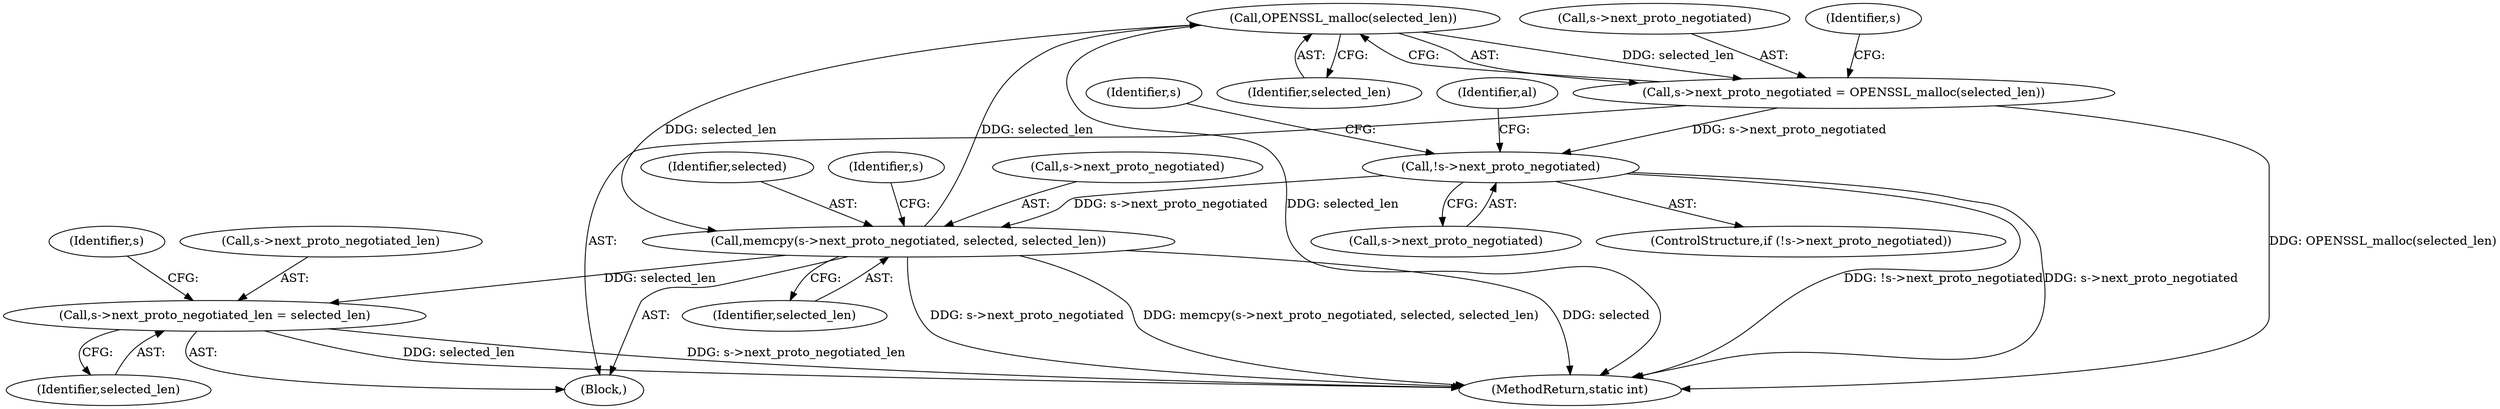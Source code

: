 digraph "0_openssl_fb0bc2b273bcc2d5401dd883fe869af4fc74bb21@API" {
"1000611" [label="(Call,OPENSSL_malloc(selected_len))"];
"1000625" [label="(Call,memcpy(s->next_proto_negotiated, selected, selected_len))"];
"1000614" [label="(Call,!s->next_proto_negotiated)"];
"1000607" [label="(Call,s->next_proto_negotiated = OPENSSL_malloc(selected_len))"];
"1000611" [label="(Call,OPENSSL_malloc(selected_len))"];
"1000631" [label="(Call,s->next_proto_negotiated_len = selected_len)"];
"1000627" [label="(Identifier,s)"];
"1000633" [label="(Identifier,s)"];
"1000612" [label="(Identifier,selected_len)"];
"1000614" [label="(Call,!s->next_proto_negotiated)"];
"1000632" [label="(Call,s->next_proto_negotiated_len)"];
"1000621" [label="(Identifier,al)"];
"1000554" [label="(Block,)"];
"1000635" [label="(Identifier,selected_len)"];
"1000615" [label="(Call,s->next_proto_negotiated)"];
"1000631" [label="(Call,s->next_proto_negotiated_len = selected_len)"];
"1000626" [label="(Call,s->next_proto_negotiated)"];
"1000613" [label="(ControlStructure,if (!s->next_proto_negotiated))"];
"1001032" [label="(MethodReturn,static int)"];
"1000608" [label="(Call,s->next_proto_negotiated)"];
"1000616" [label="(Identifier,s)"];
"1000607" [label="(Call,s->next_proto_negotiated = OPENSSL_malloc(selected_len))"];
"1000625" [label="(Call,memcpy(s->next_proto_negotiated, selected, selected_len))"];
"1000629" [label="(Identifier,selected)"];
"1000639" [label="(Identifier,s)"];
"1000611" [label="(Call,OPENSSL_malloc(selected_len))"];
"1000630" [label="(Identifier,selected_len)"];
"1000611" -> "1000607"  [label="AST: "];
"1000611" -> "1000612"  [label="CFG: "];
"1000612" -> "1000611"  [label="AST: "];
"1000607" -> "1000611"  [label="CFG: "];
"1000611" -> "1001032"  [label="DDG: selected_len"];
"1000611" -> "1000607"  [label="DDG: selected_len"];
"1000625" -> "1000611"  [label="DDG: selected_len"];
"1000611" -> "1000625"  [label="DDG: selected_len"];
"1000625" -> "1000554"  [label="AST: "];
"1000625" -> "1000630"  [label="CFG: "];
"1000626" -> "1000625"  [label="AST: "];
"1000629" -> "1000625"  [label="AST: "];
"1000630" -> "1000625"  [label="AST: "];
"1000633" -> "1000625"  [label="CFG: "];
"1000625" -> "1001032"  [label="DDG: selected"];
"1000625" -> "1001032"  [label="DDG: s->next_proto_negotiated"];
"1000625" -> "1001032"  [label="DDG: memcpy(s->next_proto_negotiated, selected, selected_len)"];
"1000614" -> "1000625"  [label="DDG: s->next_proto_negotiated"];
"1000625" -> "1000631"  [label="DDG: selected_len"];
"1000614" -> "1000613"  [label="AST: "];
"1000614" -> "1000615"  [label="CFG: "];
"1000615" -> "1000614"  [label="AST: "];
"1000621" -> "1000614"  [label="CFG: "];
"1000627" -> "1000614"  [label="CFG: "];
"1000614" -> "1001032"  [label="DDG: !s->next_proto_negotiated"];
"1000614" -> "1001032"  [label="DDG: s->next_proto_negotiated"];
"1000607" -> "1000614"  [label="DDG: s->next_proto_negotiated"];
"1000607" -> "1000554"  [label="AST: "];
"1000608" -> "1000607"  [label="AST: "];
"1000616" -> "1000607"  [label="CFG: "];
"1000607" -> "1001032"  [label="DDG: OPENSSL_malloc(selected_len)"];
"1000631" -> "1000554"  [label="AST: "];
"1000631" -> "1000635"  [label="CFG: "];
"1000632" -> "1000631"  [label="AST: "];
"1000635" -> "1000631"  [label="AST: "];
"1000639" -> "1000631"  [label="CFG: "];
"1000631" -> "1001032"  [label="DDG: s->next_proto_negotiated_len"];
"1000631" -> "1001032"  [label="DDG: selected_len"];
}
